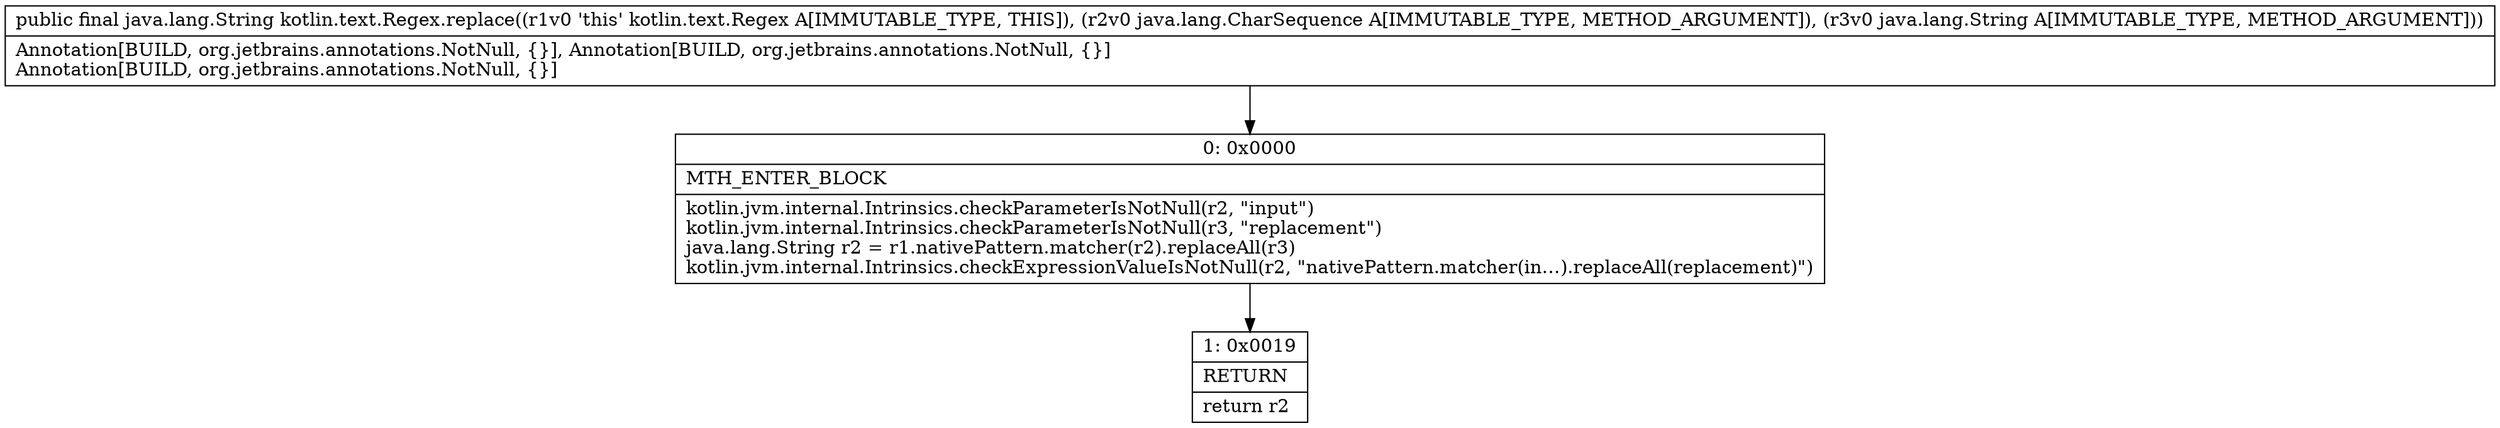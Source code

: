 digraph "CFG forkotlin.text.Regex.replace(Ljava\/lang\/CharSequence;Ljava\/lang\/String;)Ljava\/lang\/String;" {
Node_0 [shape=record,label="{0\:\ 0x0000|MTH_ENTER_BLOCK\l|kotlin.jvm.internal.Intrinsics.checkParameterIsNotNull(r2, \"input\")\lkotlin.jvm.internal.Intrinsics.checkParameterIsNotNull(r3, \"replacement\")\ljava.lang.String r2 = r1.nativePattern.matcher(r2).replaceAll(r3)\lkotlin.jvm.internal.Intrinsics.checkExpressionValueIsNotNull(r2, \"nativePattern.matcher(in…).replaceAll(replacement)\")\l}"];
Node_1 [shape=record,label="{1\:\ 0x0019|RETURN\l|return r2\l}"];
MethodNode[shape=record,label="{public final java.lang.String kotlin.text.Regex.replace((r1v0 'this' kotlin.text.Regex A[IMMUTABLE_TYPE, THIS]), (r2v0 java.lang.CharSequence A[IMMUTABLE_TYPE, METHOD_ARGUMENT]), (r3v0 java.lang.String A[IMMUTABLE_TYPE, METHOD_ARGUMENT]))  | Annotation[BUILD, org.jetbrains.annotations.NotNull, \{\}], Annotation[BUILD, org.jetbrains.annotations.NotNull, \{\}]\lAnnotation[BUILD, org.jetbrains.annotations.NotNull, \{\}]\l}"];
MethodNode -> Node_0;
Node_0 -> Node_1;
}

